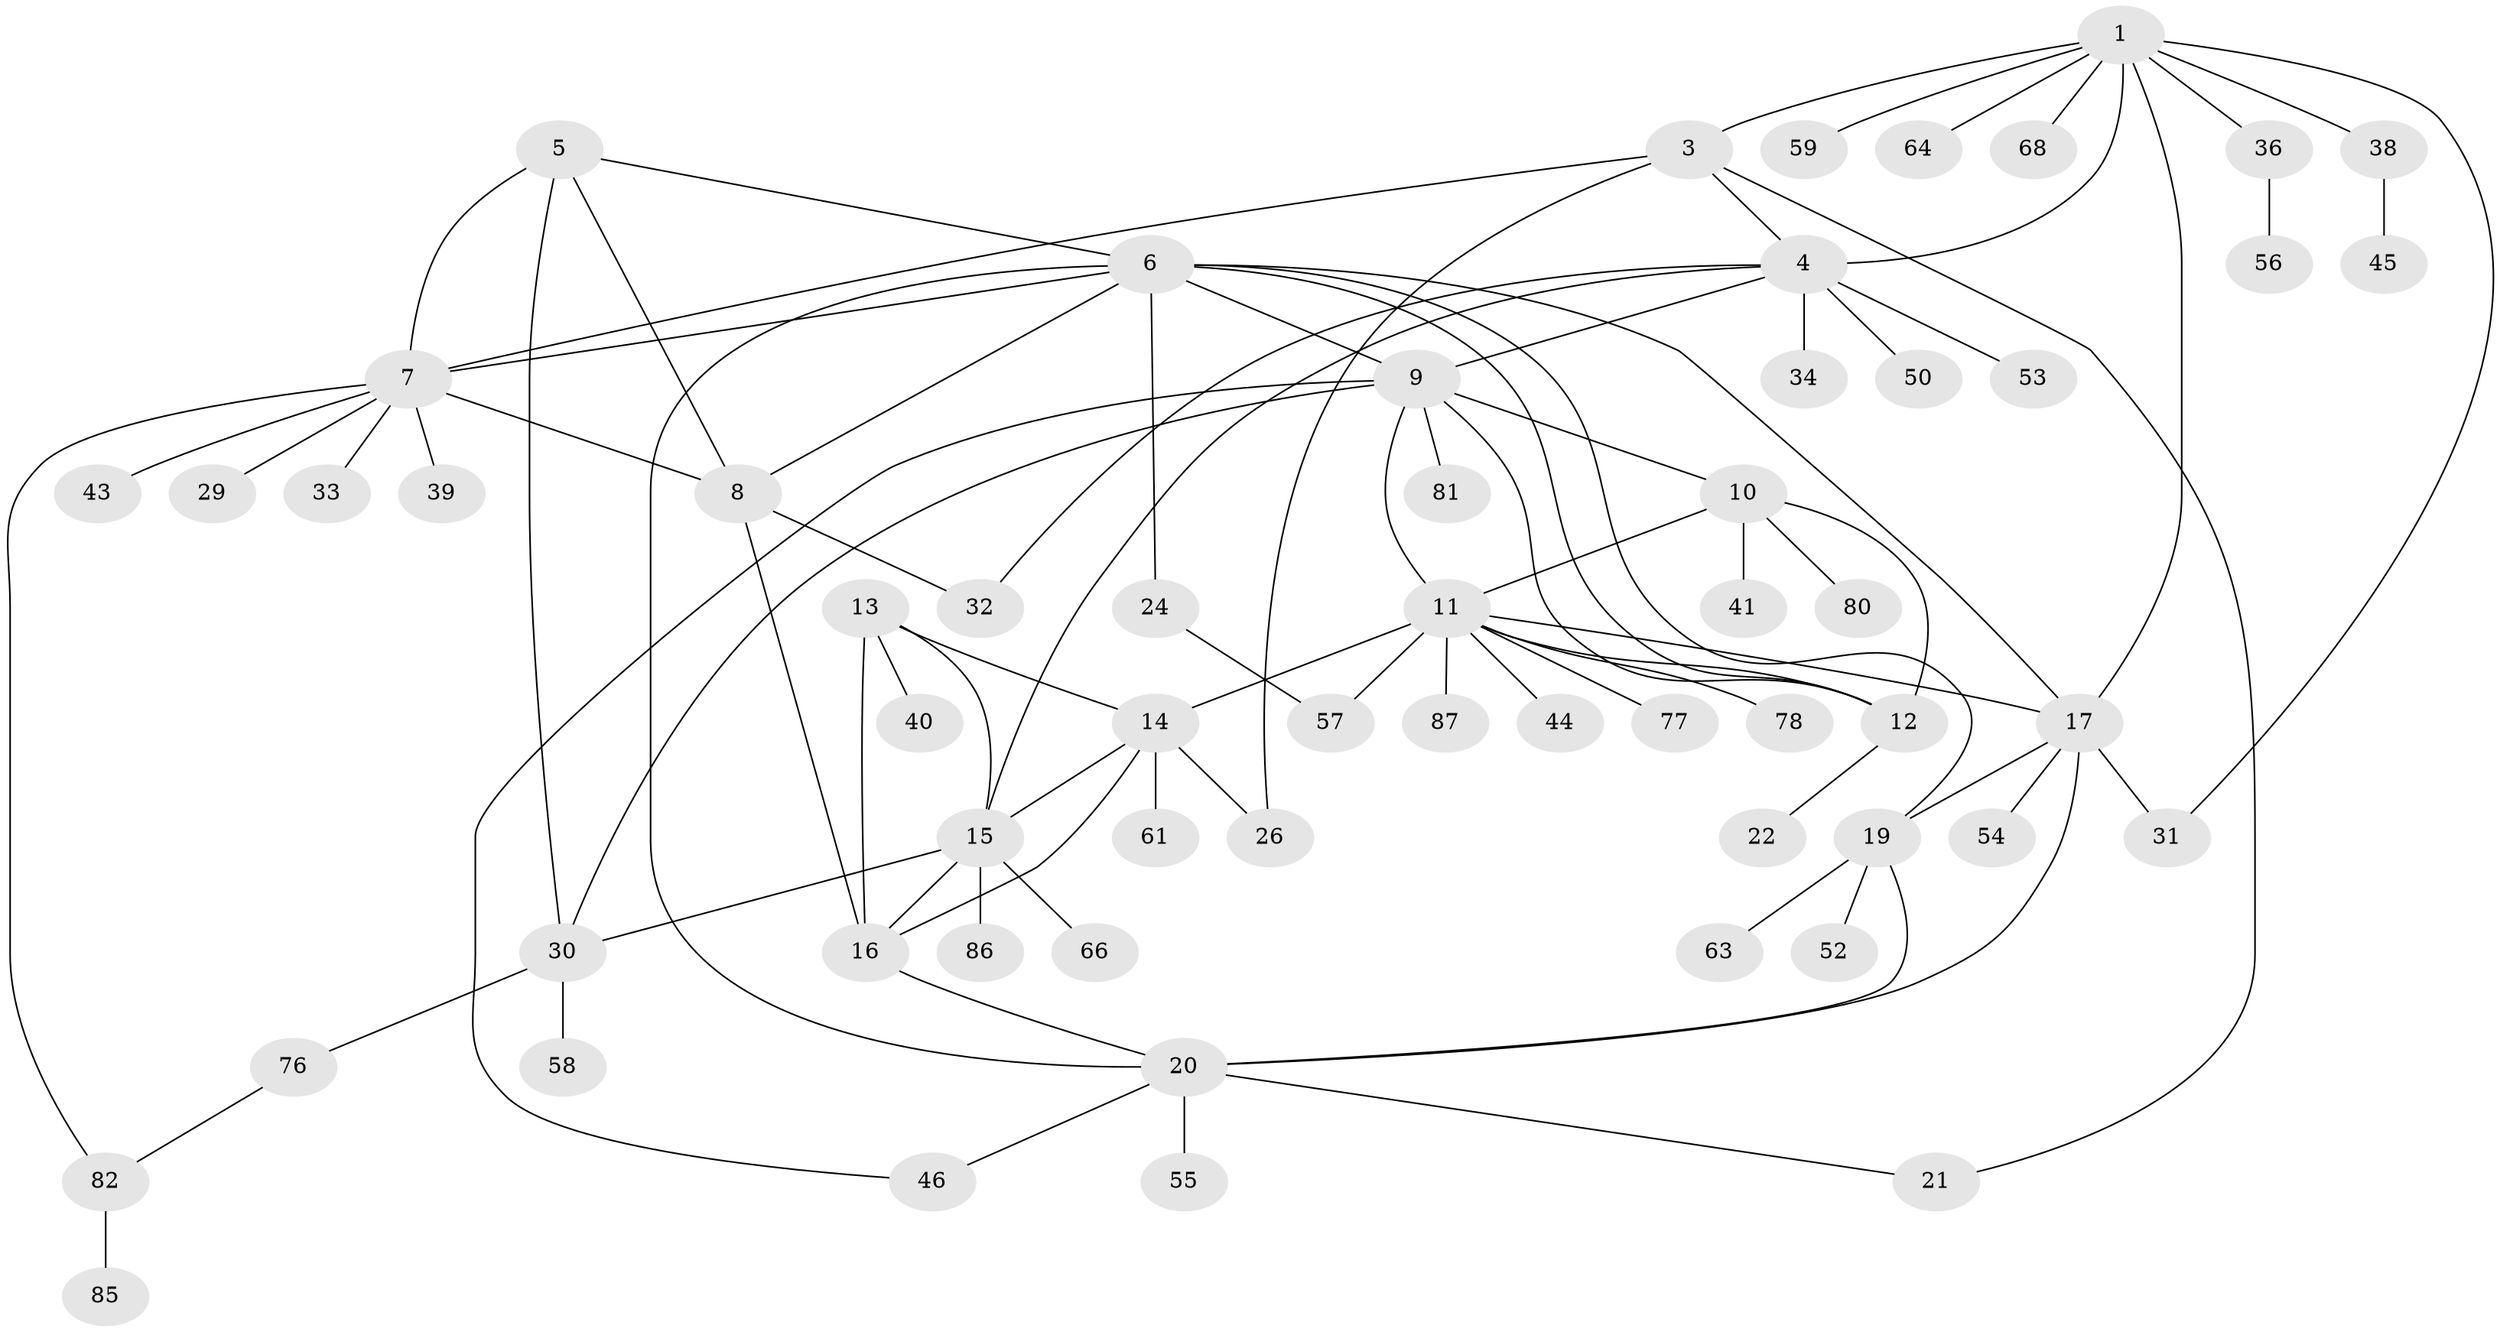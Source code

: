 // original degree distribution, {6: 0.08045977011494253, 7: 0.04597701149425287, 10: 0.022988505747126436, 4: 0.011494252873563218, 9: 0.022988505747126436, 5: 0.034482758620689655, 8: 0.022988505747126436, 2: 0.1724137931034483, 1: 0.5287356321839081, 3: 0.05747126436781609}
// Generated by graph-tools (version 1.1) at 2025/11/02/27/25 16:11:37]
// undirected, 60 vertices, 88 edges
graph export_dot {
graph [start="1"]
  node [color=gray90,style=filled];
  1 [super="+2"];
  3 [super="+28"];
  4 [super="+67"];
  5 [super="+74"];
  6 [super="+18"];
  7 [super="+83"];
  8 [super="+84"];
  9 [super="+25"];
  10 [super="+37"];
  11 [super="+35"];
  12 [super="+27"];
  13 [super="+79"];
  14 [super="+60"];
  15 [super="+23"];
  16 [super="+73"];
  17 [super="+51"];
  19 [super="+47"];
  20 [super="+65"];
  21;
  22;
  24 [super="+48"];
  26 [super="+71"];
  29;
  30 [super="+49"];
  31;
  32 [super="+72"];
  33;
  34 [super="+69"];
  36;
  38 [super="+75"];
  39;
  40 [super="+42"];
  41;
  43;
  44;
  45;
  46;
  50;
  52;
  53 [super="+62"];
  54 [super="+70"];
  55;
  56;
  57;
  58;
  59;
  61;
  63;
  64;
  66;
  68;
  76;
  77;
  78;
  80;
  81;
  82;
  85;
  86;
  87;
  1 -- 3 [weight=2];
  1 -- 4 [weight=2];
  1 -- 17;
  1 -- 31;
  1 -- 38;
  1 -- 64;
  1 -- 36;
  1 -- 68;
  1 -- 59;
  3 -- 4;
  3 -- 7;
  3 -- 21;
  3 -- 26;
  4 -- 9;
  4 -- 15;
  4 -- 34;
  4 -- 50;
  4 -- 53;
  4 -- 32;
  5 -- 6;
  5 -- 7;
  5 -- 8;
  5 -- 30;
  6 -- 7;
  6 -- 8;
  6 -- 12;
  6 -- 24;
  6 -- 17;
  6 -- 19;
  6 -- 20;
  6 -- 9;
  7 -- 8;
  7 -- 29;
  7 -- 33;
  7 -- 39;
  7 -- 43;
  7 -- 82;
  8 -- 16;
  8 -- 32;
  9 -- 10;
  9 -- 11;
  9 -- 12;
  9 -- 46;
  9 -- 81;
  9 -- 30;
  10 -- 11;
  10 -- 12;
  10 -- 41;
  10 -- 80;
  11 -- 12;
  11 -- 14;
  11 -- 57;
  11 -- 77;
  11 -- 78;
  11 -- 87;
  11 -- 17;
  11 -- 44;
  12 -- 22;
  13 -- 14;
  13 -- 15;
  13 -- 16;
  13 -- 40;
  14 -- 15;
  14 -- 16;
  14 -- 26;
  14 -- 61;
  15 -- 16;
  15 -- 30;
  15 -- 66;
  15 -- 86;
  16 -- 20;
  17 -- 19;
  17 -- 20;
  17 -- 31;
  17 -- 54;
  19 -- 20;
  19 -- 52;
  19 -- 63;
  20 -- 21;
  20 -- 46;
  20 -- 55;
  24 -- 57;
  30 -- 58;
  30 -- 76;
  36 -- 56;
  38 -- 45;
  76 -- 82;
  82 -- 85;
}
